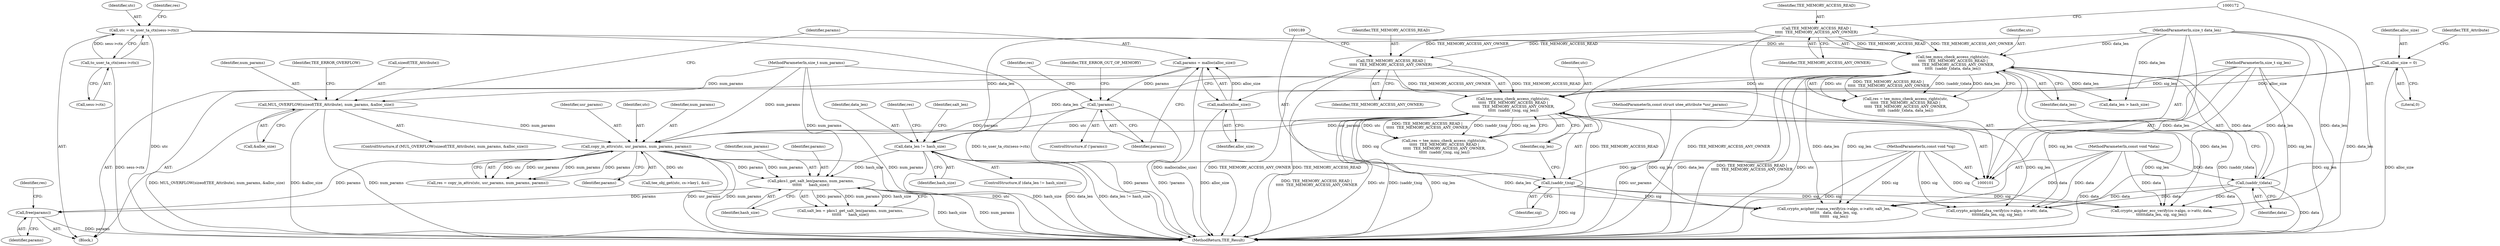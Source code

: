 digraph "0_optee_os_70697bf3c5dc3d201341b01a1a8e5bc6d2fb48f8_0@API" {
"1000383" [label="(Call,free(params))"];
"1000303" [label="(Call,pkcs1_get_salt_len(params, num_params,\n\t\t\t\t\t\t      hash_size))"];
"1000222" [label="(Call,copy_in_attrs(utc, usr_params, num_params, params))"];
"1000183" [label="(Call,tee_mmu_check_access_rights(utc,\n\t\t\t\t\t  TEE_MEMORY_ACCESS_READ |\n\t\t\t\t\t  TEE_MEMORY_ACCESS_ANY_OWNER,\n\t\t\t\t\t  (uaddr_t)sig, sig_len))"];
"1000166" [label="(Call,tee_mmu_check_access_rights(utc,\n\t\t\t\t\t  TEE_MEMORY_ACCESS_READ |\n\t\t\t\t\t  TEE_MEMORY_ACCESS_ANY_OWNER,\n\t\t\t\t\t  (uaddr_t)data, data_len))"];
"1000136" [label="(Call,utc = to_user_ta_ctx(sess->ctx))"];
"1000138" [label="(Call,to_user_ta_ctx(sess->ctx))"];
"1000168" [label="(Call,TEE_MEMORY_ACCESS_READ |\n\t\t\t\t\t  TEE_MEMORY_ACCESS_ANY_OWNER)"];
"1000171" [label="(Call,(uaddr_t)data)"];
"1000105" [label="(MethodParameterIn,const void *data)"];
"1000106" [label="(MethodParameterIn,size_t data_len)"];
"1000185" [label="(Call,TEE_MEMORY_ACCESS_READ |\n\t\t\t\t\t  TEE_MEMORY_ACCESS_ANY_OWNER)"];
"1000188" [label="(Call,(uaddr_t)sig)"];
"1000107" [label="(MethodParameterIn,const void *sig)"];
"1000108" [label="(MethodParameterIn,size_t sig_len)"];
"1000103" [label="(MethodParameterIn,const struct utee_attribute *usr_params)"];
"1000203" [label="(Call,MUL_OVERFLOW(sizeof(TEE_Attribute), num_params, &alloc_size))"];
"1000104" [label="(MethodParameterIn,size_t num_params)"];
"1000216" [label="(Call,!params)"];
"1000211" [label="(Call,params = malloc(alloc_size))"];
"1000213" [label="(Call,malloc(alloc_size))"];
"1000199" [label="(Call,alloc_size = 0)"];
"1000293" [label="(Call,data_len != hash_size)"];
"1000306" [label="(Identifier,hash_size)"];
"1000383" [label="(Call,free(params))"];
"1000138" [label="(Call,to_user_ta_ctx(sess->ctx))"];
"1000301" [label="(Call,salt_len = pkcs1_get_salt_len(params, num_params,\n\t\t\t\t\t\t      hash_size))"];
"1000206" [label="(Identifier,num_params)"];
"1000223" [label="(Identifier,utc)"];
"1000204" [label="(Call,sizeof(TEE_Attribute))"];
"1000104" [label="(MethodParameterIn,size_t num_params)"];
"1000185" [label="(Call,TEE_MEMORY_ACCESS_READ |\n\t\t\t\t\t  TEE_MEMORY_ACCESS_ANY_OWNER)"];
"1000211" [label="(Call,params = malloc(alloc_size))"];
"1000187" [label="(Identifier,TEE_MEMORY_ACCESS_ANY_OWNER)"];
"1000207" [label="(Call,&alloc_size)"];
"1000216" [label="(Call,!params)"];
"1000225" [label="(Identifier,num_params)"];
"1000294" [label="(Identifier,data_len)"];
"1000107" [label="(MethodParameterIn,const void *sig)"];
"1000183" [label="(Call,tee_mmu_check_access_rights(utc,\n\t\t\t\t\t  TEE_MEMORY_ACCESS_READ |\n\t\t\t\t\t  TEE_MEMORY_ACCESS_ANY_OWNER,\n\t\t\t\t\t  (uaddr_t)sig, sig_len))"];
"1000305" [label="(Identifier,num_params)"];
"1000292" [label="(ControlStructure,if (data_len != hash_size))"];
"1000201" [label="(Literal,0)"];
"1000234" [label="(Call,tee_obj_get(utc, cs->key1, &o))"];
"1000106" [label="(MethodParameterIn,size_t data_len)"];
"1000103" [label="(MethodParameterIn,const struct utee_attribute *usr_params)"];
"1000105" [label="(MethodParameterIn,const void *data)"];
"1000164" [label="(Call,res = tee_mmu_check_access_rights(utc,\n\t\t\t\t\t  TEE_MEMORY_ACCESS_READ |\n\t\t\t\t\t  TEE_MEMORY_ACCESS_ANY_OWNER,\n\t\t\t\t\t  (uaddr_t)data, data_len))"];
"1000168" [label="(Call,TEE_MEMORY_ACCESS_READ |\n\t\t\t\t\t  TEE_MEMORY_ACCESS_ANY_OWNER)"];
"1000221" [label="(Identifier,res)"];
"1000298" [label="(Identifier,res)"];
"1000303" [label="(Call,pkcs1_get_salt_len(params, num_params,\n\t\t\t\t\t\t      hash_size))"];
"1000171" [label="(Call,(uaddr_t)data)"];
"1000202" [label="(ControlStructure,if (MUL_OVERFLOW(sizeof(TEE_Attribute), num_params, &alloc_size)))"];
"1000351" [label="(Call,crypto_acipher_dsa_verify(cs->algo, o->attr, data,\n\t\t\t\t\t\tdata_len, sig, sig_len))"];
"1000169" [label="(Identifier,TEE_MEMORY_ACCESS_READ)"];
"1000219" [label="(Identifier,TEE_ERROR_OUT_OF_MEMORY)"];
"1000220" [label="(Call,res = copy_in_attrs(utc, usr_params, num_params, params))"];
"1000215" [label="(ControlStructure,if (!params))"];
"1000137" [label="(Identifier,utc)"];
"1000304" [label="(Identifier,params)"];
"1000199" [label="(Call,alloc_size = 0)"];
"1000205" [label="(Identifier,TEE_Attribute)"];
"1000190" [label="(Identifier,sig)"];
"1000386" [label="(Identifier,res)"];
"1000200" [label="(Identifier,alloc_size)"];
"1000214" [label="(Identifier,alloc_size)"];
"1000174" [label="(Identifier,data_len)"];
"1000212" [label="(Identifier,params)"];
"1000136" [label="(Call,utc = to_user_ta_ctx(sess->ctx))"];
"1000188" [label="(Call,(uaddr_t)sig)"];
"1000181" [label="(Call,res = tee_mmu_check_access_rights(utc,\n\t\t\t\t\t  TEE_MEMORY_ACCESS_READ |\n\t\t\t\t\t  TEE_MEMORY_ACCESS_ANY_OWNER,\n\t\t\t\t\t  (uaddr_t)sig, sig_len))"];
"1000210" [label="(Identifier,TEE_ERROR_OVERFLOW)"];
"1000184" [label="(Identifier,utc)"];
"1000139" [label="(Call,sess->ctx)"];
"1000226" [label="(Identifier,params)"];
"1000384" [label="(Identifier,params)"];
"1000217" [label="(Identifier,params)"];
"1000109" [label="(Block,)"];
"1000224" [label="(Identifier,usr_params)"];
"1000213" [label="(Call,malloc(alloc_size))"];
"1000108" [label="(MethodParameterIn,size_t sig_len)"];
"1000203" [label="(Call,MUL_OVERFLOW(sizeof(TEE_Attribute), num_params, &alloc_size))"];
"1000166" [label="(Call,tee_mmu_check_access_rights(utc,\n\t\t\t\t\t  TEE_MEMORY_ACCESS_READ |\n\t\t\t\t\t  TEE_MEMORY_ACCESS_ANY_OWNER,\n\t\t\t\t\t  (uaddr_t)data, data_len))"];
"1000302" [label="(Identifier,salt_len)"];
"1000387" [label="(MethodReturn,TEE_Result)"];
"1000366" [label="(Call,crypto_acipher_ecc_verify(cs->algo, o->attr, data,\n\t\t\t\t\t\tdata_len, sig, sig_len))"];
"1000341" [label="(Call,data_len > hash_size)"];
"1000143" [label="(Identifier,res)"];
"1000191" [label="(Identifier,sig_len)"];
"1000309" [label="(Call,crypto_acipher_rsassa_verify(cs->algo, o->attr, salt_len,\n\t\t\t\t\t\t   data, data_len, sig,\n\t\t\t\t\t\t   sig_len))"];
"1000170" [label="(Identifier,TEE_MEMORY_ACCESS_ANY_OWNER)"];
"1000293" [label="(Call,data_len != hash_size)"];
"1000173" [label="(Identifier,data)"];
"1000186" [label="(Identifier,TEE_MEMORY_ACCESS_READ)"];
"1000167" [label="(Identifier,utc)"];
"1000295" [label="(Identifier,hash_size)"];
"1000222" [label="(Call,copy_in_attrs(utc, usr_params, num_params, params))"];
"1000383" -> "1000109"  [label="AST: "];
"1000383" -> "1000384"  [label="CFG: "];
"1000384" -> "1000383"  [label="AST: "];
"1000386" -> "1000383"  [label="CFG: "];
"1000383" -> "1000387"  [label="DDG: params"];
"1000303" -> "1000383"  [label="DDG: params"];
"1000222" -> "1000383"  [label="DDG: params"];
"1000303" -> "1000301"  [label="AST: "];
"1000303" -> "1000306"  [label="CFG: "];
"1000304" -> "1000303"  [label="AST: "];
"1000305" -> "1000303"  [label="AST: "];
"1000306" -> "1000303"  [label="AST: "];
"1000301" -> "1000303"  [label="CFG: "];
"1000303" -> "1000387"  [label="DDG: num_params"];
"1000303" -> "1000387"  [label="DDG: hash_size"];
"1000303" -> "1000301"  [label="DDG: params"];
"1000303" -> "1000301"  [label="DDG: num_params"];
"1000303" -> "1000301"  [label="DDG: hash_size"];
"1000222" -> "1000303"  [label="DDG: params"];
"1000222" -> "1000303"  [label="DDG: num_params"];
"1000104" -> "1000303"  [label="DDG: num_params"];
"1000293" -> "1000303"  [label="DDG: hash_size"];
"1000222" -> "1000220"  [label="AST: "];
"1000222" -> "1000226"  [label="CFG: "];
"1000223" -> "1000222"  [label="AST: "];
"1000224" -> "1000222"  [label="AST: "];
"1000225" -> "1000222"  [label="AST: "];
"1000226" -> "1000222"  [label="AST: "];
"1000220" -> "1000222"  [label="CFG: "];
"1000222" -> "1000387"  [label="DDG: num_params"];
"1000222" -> "1000387"  [label="DDG: utc"];
"1000222" -> "1000387"  [label="DDG: usr_params"];
"1000222" -> "1000220"  [label="DDG: utc"];
"1000222" -> "1000220"  [label="DDG: usr_params"];
"1000222" -> "1000220"  [label="DDG: num_params"];
"1000222" -> "1000220"  [label="DDG: params"];
"1000183" -> "1000222"  [label="DDG: utc"];
"1000103" -> "1000222"  [label="DDG: usr_params"];
"1000203" -> "1000222"  [label="DDG: num_params"];
"1000104" -> "1000222"  [label="DDG: num_params"];
"1000216" -> "1000222"  [label="DDG: params"];
"1000222" -> "1000234"  [label="DDG: utc"];
"1000183" -> "1000181"  [label="AST: "];
"1000183" -> "1000191"  [label="CFG: "];
"1000184" -> "1000183"  [label="AST: "];
"1000185" -> "1000183"  [label="AST: "];
"1000188" -> "1000183"  [label="AST: "];
"1000191" -> "1000183"  [label="AST: "];
"1000181" -> "1000183"  [label="CFG: "];
"1000183" -> "1000387"  [label="DDG: (uaddr_t)sig"];
"1000183" -> "1000387"  [label="DDG: TEE_MEMORY_ACCESS_READ |\n\t\t\t\t\t  TEE_MEMORY_ACCESS_ANY_OWNER"];
"1000183" -> "1000387"  [label="DDG: utc"];
"1000183" -> "1000387"  [label="DDG: sig_len"];
"1000183" -> "1000181"  [label="DDG: utc"];
"1000183" -> "1000181"  [label="DDG: TEE_MEMORY_ACCESS_READ |\n\t\t\t\t\t  TEE_MEMORY_ACCESS_ANY_OWNER"];
"1000183" -> "1000181"  [label="DDG: (uaddr_t)sig"];
"1000183" -> "1000181"  [label="DDG: sig_len"];
"1000166" -> "1000183"  [label="DDG: utc"];
"1000185" -> "1000183"  [label="DDG: TEE_MEMORY_ACCESS_READ"];
"1000185" -> "1000183"  [label="DDG: TEE_MEMORY_ACCESS_ANY_OWNER"];
"1000188" -> "1000183"  [label="DDG: sig"];
"1000108" -> "1000183"  [label="DDG: sig_len"];
"1000183" -> "1000309"  [label="DDG: sig_len"];
"1000183" -> "1000351"  [label="DDG: sig_len"];
"1000183" -> "1000366"  [label="DDG: sig_len"];
"1000166" -> "1000164"  [label="AST: "];
"1000166" -> "1000174"  [label="CFG: "];
"1000167" -> "1000166"  [label="AST: "];
"1000168" -> "1000166"  [label="AST: "];
"1000171" -> "1000166"  [label="AST: "];
"1000174" -> "1000166"  [label="AST: "];
"1000164" -> "1000166"  [label="CFG: "];
"1000166" -> "1000387"  [label="DDG: TEE_MEMORY_ACCESS_READ |\n\t\t\t\t\t  TEE_MEMORY_ACCESS_ANY_OWNER"];
"1000166" -> "1000387"  [label="DDG: utc"];
"1000166" -> "1000387"  [label="DDG: (uaddr_t)data"];
"1000166" -> "1000387"  [label="DDG: data_len"];
"1000166" -> "1000164"  [label="DDG: utc"];
"1000166" -> "1000164"  [label="DDG: TEE_MEMORY_ACCESS_READ |\n\t\t\t\t\t  TEE_MEMORY_ACCESS_ANY_OWNER"];
"1000166" -> "1000164"  [label="DDG: (uaddr_t)data"];
"1000166" -> "1000164"  [label="DDG: data_len"];
"1000136" -> "1000166"  [label="DDG: utc"];
"1000168" -> "1000166"  [label="DDG: TEE_MEMORY_ACCESS_READ"];
"1000168" -> "1000166"  [label="DDG: TEE_MEMORY_ACCESS_ANY_OWNER"];
"1000171" -> "1000166"  [label="DDG: data"];
"1000106" -> "1000166"  [label="DDG: data_len"];
"1000166" -> "1000293"  [label="DDG: data_len"];
"1000166" -> "1000309"  [label="DDG: data_len"];
"1000166" -> "1000341"  [label="DDG: data_len"];
"1000166" -> "1000366"  [label="DDG: data_len"];
"1000136" -> "1000109"  [label="AST: "];
"1000136" -> "1000138"  [label="CFG: "];
"1000137" -> "1000136"  [label="AST: "];
"1000138" -> "1000136"  [label="AST: "];
"1000143" -> "1000136"  [label="CFG: "];
"1000136" -> "1000387"  [label="DDG: to_user_ta_ctx(sess->ctx)"];
"1000136" -> "1000387"  [label="DDG: utc"];
"1000138" -> "1000136"  [label="DDG: sess->ctx"];
"1000138" -> "1000139"  [label="CFG: "];
"1000139" -> "1000138"  [label="AST: "];
"1000138" -> "1000387"  [label="DDG: sess->ctx"];
"1000168" -> "1000170"  [label="CFG: "];
"1000169" -> "1000168"  [label="AST: "];
"1000170" -> "1000168"  [label="AST: "];
"1000172" -> "1000168"  [label="CFG: "];
"1000168" -> "1000387"  [label="DDG: TEE_MEMORY_ACCESS_READ"];
"1000168" -> "1000387"  [label="DDG: TEE_MEMORY_ACCESS_ANY_OWNER"];
"1000168" -> "1000185"  [label="DDG: TEE_MEMORY_ACCESS_READ"];
"1000168" -> "1000185"  [label="DDG: TEE_MEMORY_ACCESS_ANY_OWNER"];
"1000171" -> "1000173"  [label="CFG: "];
"1000172" -> "1000171"  [label="AST: "];
"1000173" -> "1000171"  [label="AST: "];
"1000174" -> "1000171"  [label="CFG: "];
"1000171" -> "1000387"  [label="DDG: data"];
"1000105" -> "1000171"  [label="DDG: data"];
"1000171" -> "1000309"  [label="DDG: data"];
"1000171" -> "1000351"  [label="DDG: data"];
"1000171" -> "1000366"  [label="DDG: data"];
"1000105" -> "1000101"  [label="AST: "];
"1000105" -> "1000387"  [label="DDG: data"];
"1000105" -> "1000309"  [label="DDG: data"];
"1000105" -> "1000351"  [label="DDG: data"];
"1000105" -> "1000366"  [label="DDG: data"];
"1000106" -> "1000101"  [label="AST: "];
"1000106" -> "1000387"  [label="DDG: data_len"];
"1000106" -> "1000293"  [label="DDG: data_len"];
"1000106" -> "1000309"  [label="DDG: data_len"];
"1000106" -> "1000341"  [label="DDG: data_len"];
"1000106" -> "1000351"  [label="DDG: data_len"];
"1000106" -> "1000366"  [label="DDG: data_len"];
"1000185" -> "1000187"  [label="CFG: "];
"1000186" -> "1000185"  [label="AST: "];
"1000187" -> "1000185"  [label="AST: "];
"1000189" -> "1000185"  [label="CFG: "];
"1000185" -> "1000387"  [label="DDG: TEE_MEMORY_ACCESS_READ"];
"1000185" -> "1000387"  [label="DDG: TEE_MEMORY_ACCESS_ANY_OWNER"];
"1000188" -> "1000190"  [label="CFG: "];
"1000189" -> "1000188"  [label="AST: "];
"1000190" -> "1000188"  [label="AST: "];
"1000191" -> "1000188"  [label="CFG: "];
"1000188" -> "1000387"  [label="DDG: sig"];
"1000107" -> "1000188"  [label="DDG: sig"];
"1000188" -> "1000309"  [label="DDG: sig"];
"1000188" -> "1000351"  [label="DDG: sig"];
"1000188" -> "1000366"  [label="DDG: sig"];
"1000107" -> "1000101"  [label="AST: "];
"1000107" -> "1000387"  [label="DDG: sig"];
"1000107" -> "1000309"  [label="DDG: sig"];
"1000107" -> "1000351"  [label="DDG: sig"];
"1000107" -> "1000366"  [label="DDG: sig"];
"1000108" -> "1000101"  [label="AST: "];
"1000108" -> "1000387"  [label="DDG: sig_len"];
"1000108" -> "1000309"  [label="DDG: sig_len"];
"1000108" -> "1000351"  [label="DDG: sig_len"];
"1000108" -> "1000366"  [label="DDG: sig_len"];
"1000103" -> "1000101"  [label="AST: "];
"1000103" -> "1000387"  [label="DDG: usr_params"];
"1000203" -> "1000202"  [label="AST: "];
"1000203" -> "1000207"  [label="CFG: "];
"1000204" -> "1000203"  [label="AST: "];
"1000206" -> "1000203"  [label="AST: "];
"1000207" -> "1000203"  [label="AST: "];
"1000210" -> "1000203"  [label="CFG: "];
"1000212" -> "1000203"  [label="CFG: "];
"1000203" -> "1000387"  [label="DDG: num_params"];
"1000203" -> "1000387"  [label="DDG: MUL_OVERFLOW(sizeof(TEE_Attribute), num_params, &alloc_size)"];
"1000203" -> "1000387"  [label="DDG: &alloc_size"];
"1000104" -> "1000203"  [label="DDG: num_params"];
"1000104" -> "1000101"  [label="AST: "];
"1000104" -> "1000387"  [label="DDG: num_params"];
"1000216" -> "1000215"  [label="AST: "];
"1000216" -> "1000217"  [label="CFG: "];
"1000217" -> "1000216"  [label="AST: "];
"1000219" -> "1000216"  [label="CFG: "];
"1000221" -> "1000216"  [label="CFG: "];
"1000216" -> "1000387"  [label="DDG: !params"];
"1000216" -> "1000387"  [label="DDG: params"];
"1000211" -> "1000216"  [label="DDG: params"];
"1000211" -> "1000109"  [label="AST: "];
"1000211" -> "1000213"  [label="CFG: "];
"1000212" -> "1000211"  [label="AST: "];
"1000213" -> "1000211"  [label="AST: "];
"1000217" -> "1000211"  [label="CFG: "];
"1000211" -> "1000387"  [label="DDG: malloc(alloc_size)"];
"1000213" -> "1000211"  [label="DDG: alloc_size"];
"1000213" -> "1000214"  [label="CFG: "];
"1000214" -> "1000213"  [label="AST: "];
"1000213" -> "1000387"  [label="DDG: alloc_size"];
"1000199" -> "1000213"  [label="DDG: alloc_size"];
"1000199" -> "1000109"  [label="AST: "];
"1000199" -> "1000201"  [label="CFG: "];
"1000200" -> "1000199"  [label="AST: "];
"1000201" -> "1000199"  [label="AST: "];
"1000205" -> "1000199"  [label="CFG: "];
"1000199" -> "1000387"  [label="DDG: alloc_size"];
"1000293" -> "1000292"  [label="AST: "];
"1000293" -> "1000295"  [label="CFG: "];
"1000294" -> "1000293"  [label="AST: "];
"1000295" -> "1000293"  [label="AST: "];
"1000298" -> "1000293"  [label="CFG: "];
"1000302" -> "1000293"  [label="CFG: "];
"1000293" -> "1000387"  [label="DDG: data_len"];
"1000293" -> "1000387"  [label="DDG: data_len != hash_size"];
"1000293" -> "1000387"  [label="DDG: hash_size"];
"1000293" -> "1000309"  [label="DDG: data_len"];
}

